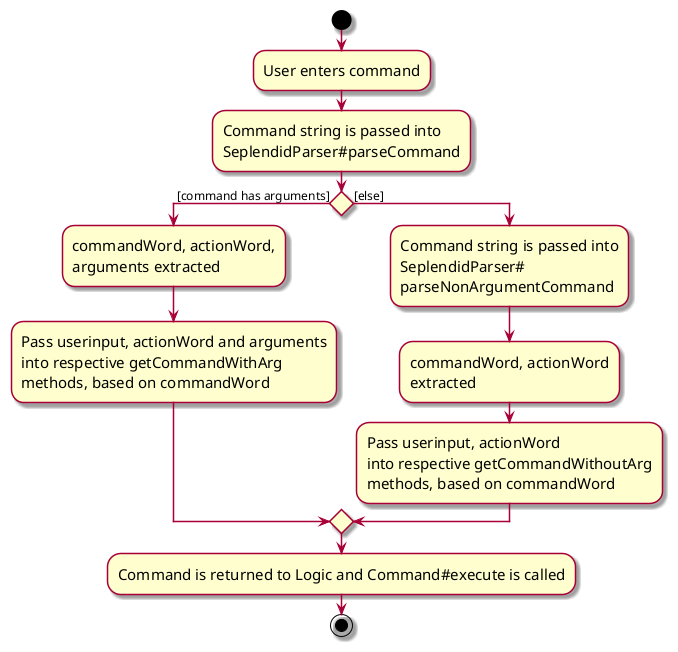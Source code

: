 @startuml
skin rose
skinparam ActivityFontSize 15
skinparam ArrowFontSize 12
start
:User enters command;
:Command string is passed into\nSeplendidParser#parseCommand;
'Since the beta syntax does not support placing the condition outside the
'diamond we place it as the true branch instead.
if () then ([command has arguments])
    -commandWord, actionWord,\narguments extracted
    -Pass userinput, actionWord and arguments\ninto respective getCommandWithArg\nmethods, based on commandWord

else ([else])
    -Command string is passed into\nSeplendidParser#\nparseNonArgumentCommand
    -commandWord, actionWord\nextracted
    -Pass userinput, actionWord\ninto respective getCommandWithoutArg\nmethods, based on commandWord
endif
-Command is returned to Logic and Command#execute is called
stop
@enduml
